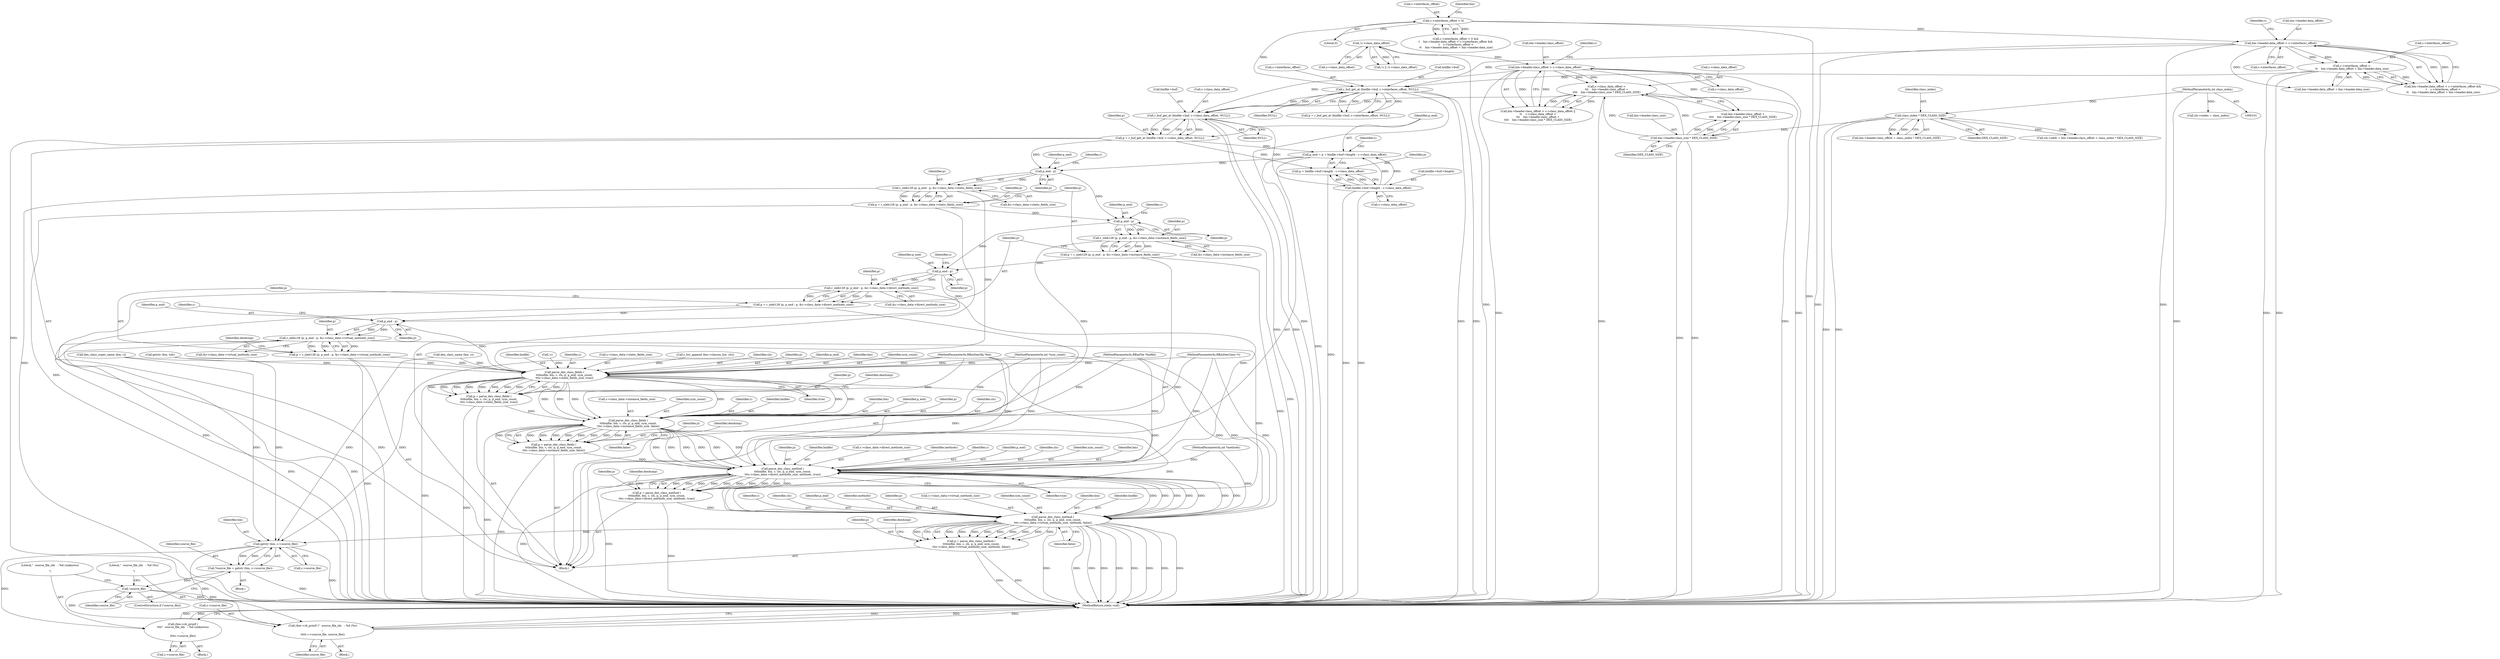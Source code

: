 digraph "0_radare2_1ea23bd6040441a21fbcfba69dce9a01af03f989@pointer" {
"1000401" [label="(Call,r_buf_get_at (binfile->buf, c->class_data_offset, NULL))"];
"1000273" [label="(Call,r_buf_get_at (binfile->buf, c->interfaces_offset, NULL))"];
"1000246" [label="(Call,bin->header.data_offset < c->interfaces_offset)"];
"1000240" [label="(Call,c->interfaces_offset > 0)"];
"1000255" [label="(Call,c->interfaces_offset <\n \t\t    bin->header.data_offset + bin->header.data_size)"];
"1000371" [label="(Call,bin->header.class_offset > c->class_data_offset)"];
"1000357" [label="(Call,!c->class_data_offset)"];
"1000380" [label="(Call,c->class_data_offset <\n\t\t\t    bin->header.class_offset +\n\t\t\t\t    bin->header.class_size * DEX_CLASS_SIZE)"];
"1000390" [label="(Call,bin->header.class_size * DEX_CLASS_SIZE)"];
"1000175" [label="(Call,class_index * DEX_CLASS_SIZE)"];
"1000105" [label="(MethodParameterIn,int class_index)"];
"1000399" [label="(Call,p = r_buf_get_at (binfile->buf, c->class_data_offset, NULL))"];
"1000409" [label="(Call,p_end = p + binfile->buf->length - c->class_data_offset)"];
"1000435" [label="(Call,p_end - p)"];
"1000433" [label="(Call,r_uleb128 (p, p_end - p, &c->class_data->static_fields_size))"];
"1000431" [label="(Call,p = r_uleb128 (p, p_end - p, &c->class_data->static_fields_size))"];
"1000448" [label="(Call,p_end - p)"];
"1000446" [label="(Call,r_uleb128 (p, p_end - p, &c->class_data->instance_fields_size))"];
"1000444" [label="(Call,p = r_uleb128 (p, p_end - p, &c->class_data->instance_fields_size))"];
"1000461" [label="(Call,p_end - p)"];
"1000459" [label="(Call,r_uleb128 (p, p_end - p, &c->class_data->direct_methods_size))"];
"1000457" [label="(Call,p = r_uleb128 (p, p_end - p, &c->class_data->direct_methods_size))"];
"1000474" [label="(Call,p_end - p)"];
"1000472" [label="(Call,r_uleb128 (p, p_end - p, &c->class_data->virtual_methods_size))"];
"1000470" [label="(Call,p = r_uleb128 (p, p_end - p, &c->class_data->virtual_methods_size))"];
"1000490" [label="(Call,parse_dex_class_fields (\n\t\t\tbinfile, bin, c, cls, p, p_end, sym_count,\n\t\t\tc->class_data->static_fields_size, true))"];
"1000488" [label="(Call,p = parse_dex_class_fields (\n\t\t\tbinfile, bin, c, cls, p, p_end, sym_count,\n\t\t\tc->class_data->static_fields_size, true))"];
"1000511" [label="(Call,parse_dex_class_fields (\n\t\t\tbinfile, bin, c, cls, p, p_end, sym_count,\n\t\t\tc->class_data->instance_fields_size, false))"];
"1000509" [label="(Call,p = parse_dex_class_fields (\n\t\t\tbinfile, bin, c, cls, p, p_end, sym_count,\n\t\t\tc->class_data->instance_fields_size, false))"];
"1000532" [label="(Call,parse_dex_class_method (\n\t\t\tbinfile, bin, c, cls, p, p_end, sym_count,\n\t\t\tc->class_data->direct_methods_size, methods, true))"];
"1000530" [label="(Call,p = parse_dex_class_method (\n\t\t\tbinfile, bin, c, cls, p, p_end, sym_count,\n\t\t\tc->class_data->direct_methods_size, methods, true))"];
"1000554" [label="(Call,parse_dex_class_method (\n\t\t\tbinfile, bin, c, cls, p, p_end, sym_count,\n\t\t\tc->class_data->virtual_methods_size, methods, false))"];
"1000552" [label="(Call,p = parse_dex_class_method (\n\t\t\tbinfile, bin, c, cls, p, p_end, sym_count,\n\t\t\tc->class_data->virtual_methods_size, methods, false))"];
"1000575" [label="(Call,getstr (bin, c->source_file))"];
"1000573" [label="(Call,*source_file = getstr (bin, c->source_file))"];
"1000581" [label="(Call,!source_file)"];
"1000591" [label="(Call,rbin->cb_printf (\"  source_file_idx   : %d (%s)\n\n\",\n\t\t\t\t\t c->source_file, source_file))"];
"1000584" [label="(Call,rbin->cb_printf (\n\t\t\t\t\"  source_file_idx   : %d (unknown)\n\n\",\n\t\t\t\tc->source_file))"];
"1000411" [label="(Call,p + binfile->buf->length - c->class_data_offset)"];
"1000413" [label="(Call,binfile->buf->length - c->class_data_offset)"];
"1000509" [label="(Call,p = parse_dex_class_fields (\n\t\t\tbinfile, bin, c, cls, p, p_end, sym_count,\n\t\t\tc->class_data->instance_fields_size, false))"];
"1000467" [label="(Identifier,c)"];
"1000445" [label="(Identifier,p)"];
"1000464" [label="(Call,&c->class_data->direct_methods_size)"];
"1000462" [label="(Identifier,p_end)"];
"1000257" [label="(Identifier,c)"];
"1000273" [label="(Call,r_buf_get_at (binfile->buf, c->interfaces_offset, NULL))"];
"1000530" [label="(Call,p = parse_dex_class_method (\n\t\t\tbinfile, bin, c, cls, p, p_end, sym_count,\n\t\t\tc->class_data->direct_methods_size, methods, true))"];
"1000381" [label="(Call,c->class_data_offset)"];
"1000380" [label="(Call,c->class_data_offset <\n\t\t\t    bin->header.class_offset +\n\t\t\t\t    bin->header.class_size * DEX_CLASS_SIZE)"];
"1000498" [label="(Call,c->class_data->static_fields_size)"];
"1000277" [label="(Call,c->interfaces_offset)"];
"1000505" [label="(Identifier,dexdump)"];
"1000210" [label="(Call,r_list_append (bin->classes_list, cls))"];
"1000271" [label="(Call,p = r_buf_get_at (binfile->buf, c->interfaces_offset, NULL))"];
"1000494" [label="(Identifier,cls)"];
"1000390" [label="(Call,bin->header.class_size * DEX_CLASS_SIZE)"];
"1000548" [label="(Identifier,dexdump)"];
"1000591" [label="(Call,rbin->cb_printf (\"  source_file_idx   : %d (%s)\n\n\",\n\t\t\t\t\t c->source_file, source_file))"];
"1000460" [label="(Identifier,p)"];
"1000441" [label="(Identifier,c)"];
"1000511" [label="(Call,parse_dex_class_fields (\n\t\t\tbinfile, bin, c, cls, p, p_end, sym_count,\n\t\t\tc->class_data->instance_fields_size, false))"];
"1000402" [label="(Call,binfile->buf)"];
"1000240" [label="(Call,c->interfaces_offset > 0)"];
"1000410" [label="(Identifier,p_end)"];
"1000573" [label="(Call,*source_file = getstr (bin, c->source_file))"];
"1000461" [label="(Call,p_end - p)"];
"1000592" [label="(Literal,\"  source_file_idx   : %d (%s)\n\n\")"];
"1000470" [label="(Call,p = r_uleb128 (p, p_end - p, &c->class_data->virtual_methods_size))"];
"1000514" [label="(Identifier,c)"];
"1000233" [label="(Call,dex_class_super_name (bin, c))"];
"1000241" [label="(Call,c->interfaces_offset)"];
"1000454" [label="(Identifier,c)"];
"1000537" [label="(Identifier,p)"];
"1000533" [label="(Identifier,binfile)"];
"1000585" [label="(Literal,\"  source_file_idx   : %d (unknown)\n\n\")"];
"1000176" [label="(Identifier,class_index)"];
"1000463" [label="(Identifier,p)"];
"1000510" [label="(Identifier,p)"];
"1000571" [label="(Block,)"];
"1000447" [label="(Identifier,p)"];
"1000431" [label="(Call,p = r_uleb128 (p, p_end - p, &c->class_data->static_fields_size))"];
"1000484" [label="(Identifier,dexdump)"];
"1000581" [label="(Call,!source_file)"];
"1000568" [label="(Identifier,false)"];
"1000512" [label="(Identifier,binfile)"];
"1000126" [label="(Call,dex_class_name (bin, c))"];
"1000503" [label="(Identifier,true)"];
"1000597" [label="(MethodReturn,static void)"];
"1000247" [label="(Call,bin->header.data_offset)"];
"1000495" [label="(Identifier,p)"];
"1000401" [label="(Call,r_buf_get_at (binfile->buf, c->class_data_offset, NULL))"];
"1000473" [label="(Identifier,p)"];
"1000593" [label="(Call,c->source_file)"];
"1000177" [label="(Identifier,DEX_CLASS_SIZE)"];
"1000446" [label="(Call,r_uleb128 (p, p_end - p, &c->class_data->instance_fields_size))"];
"1000252" [label="(Call,c->interfaces_offset)"];
"1000371" [label="(Call,bin->header.class_offset > c->class_data_offset)"];
"1000256" [label="(Call,c->interfaces_offset)"];
"1000513" [label="(Identifier,bin)"];
"1000496" [label="(Identifier,p_end)"];
"1000458" [label="(Identifier,p)"];
"1000414" [label="(Call,binfile->buf->length)"];
"1000432" [label="(Identifier,p)"];
"1000596" [label="(Identifier,source_file)"];
"1000546" [label="(Identifier,true)"];
"1000457" [label="(Call,p = r_uleb128 (p, p_end - p, &c->class_data->direct_methods_size))"];
"1000160" [label="(Call,cls->index = class_index)"];
"1000169" [label="(Call,bin->header.class_offset + class_index * DEX_CLASS_SIZE)"];
"1000492" [label="(Identifier,bin)"];
"1000575" [label="(Call,getstr (bin, c->source_file))"];
"1000477" [label="(Call,&c->class_data->virtual_methods_size)"];
"1000488" [label="(Call,p = parse_dex_class_fields (\n\t\t\tbinfile, bin, c, cls, p, p_end, sym_count,\n\t\t\tc->class_data->static_fields_size, true))"];
"1000245" [label="(Call,bin->header.data_offset < c->interfaces_offset &&\n \t    c->interfaces_offset <\n \t\t    bin->header.data_offset + bin->header.data_size)"];
"1000557" [label="(Identifier,c)"];
"1000489" [label="(Identifier,p)"];
"1000433" [label="(Call,r_uleb128 (p, p_end - p, &c->class_data->static_fields_size))"];
"1000451" [label="(Call,&c->class_data->instance_fields_size)"];
"1000102" [label="(MethodParameterIn,RBinFile *binfile)"];
"1000244" [label="(Literal,0)"];
"1000400" [label="(Identifier,p)"];
"1000438" [label="(Call,&c->class_data->static_fields_size)"];
"1000558" [label="(Identifier,cls)"];
"1000405" [label="(Call,c->class_data_offset)"];
"1000436" [label="(Identifier,p_end)"];
"1000444" [label="(Call,p = r_uleb128 (p, p_end - p, &c->class_data->instance_fields_size))"];
"1000497" [label="(Identifier,sym_count)"];
"1000175" [label="(Call,class_index * DEX_CLASS_SIZE)"];
"1000370" [label="(Call,bin->header.class_offset > c->class_data_offset ||\n\t\t    c->class_data_offset <\n\t\t\t    bin->header.class_offset +\n\t\t\t\t    bin->header.class_size * DEX_CLASS_SIZE)"];
"1000437" [label="(Identifier,p)"];
"1000490" [label="(Call,parse_dex_class_fields (\n\t\t\tbinfile, bin, c, cls, p, p_end, sym_count,\n\t\t\tc->class_data->static_fields_size, true))"];
"1000586" [label="(Call,c->source_file)"];
"1000491" [label="(Identifier,binfile)"];
"1000475" [label="(Identifier,p_end)"];
"1000540" [label="(Call,c->class_data->direct_methods_size)"];
"1000372" [label="(Call,bin->header.class_offset)"];
"1000531" [label="(Identifier,p)"];
"1000249" [label="(Identifier,bin)"];
"1000448" [label="(Call,p_end - p)"];
"1000517" [label="(Identifier,p_end)"];
"1000545" [label="(Identifier,methods)"];
"1000553" [label="(Identifier,p)"];
"1000104" [label="(MethodParameterIn,RBinDexClass *c)"];
"1000535" [label="(Identifier,c)"];
"1000574" [label="(Identifier,source_file)"];
"1000474" [label="(Call,p_end - p)"];
"1000480" [label="(Identifier,c)"];
"1000538" [label="(Identifier,p_end)"];
"1000536" [label="(Identifier,cls)"];
"1000449" [label="(Identifier,p_end)"];
"1000354" [label="(Call,!c || !c->class_data_offset)"];
"1000409" [label="(Call,p_end = p + binfile->buf->length - c->class_data_offset)"];
"1000554" [label="(Call,parse_dex_class_method (\n\t\t\tbinfile, bin, c, cls, p, p_end, sym_count,\n\t\t\tc->class_data->virtual_methods_size, methods, false))"];
"1000107" [label="(MethodParameterIn,int *sym_count)"];
"1000539" [label="(Identifier,sym_count)"];
"1000560" [label="(Identifier,p_end)"];
"1000567" [label="(Identifier,methods)"];
"1000532" [label="(Call,parse_dex_class_method (\n\t\t\tbinfile, bin, c, cls, p, p_end, sym_count,\n\t\t\tc->class_data->direct_methods_size, methods, true))"];
"1000103" [label="(MethodParameterIn,RBinDexObj *bin)"];
"1000106" [label="(MethodParameterIn,int *methods)"];
"1000476" [label="(Identifier,p)"];
"1000358" [label="(Call,c->class_data_offset)"];
"1000368" [label="(Block,)"];
"1000408" [label="(Identifier,NULL)"];
"1000280" [label="(Identifier,NULL)"];
"1000274" [label="(Call,binfile->buf)"];
"1000516" [label="(Identifier,p)"];
"1000524" [label="(Identifier,false)"];
"1000105" [label="(MethodParameterIn,int class_index)"];
"1000259" [label="(Call,bin->header.data_offset + bin->header.data_size)"];
"1000384" [label="(Call,bin->header.class_offset +\n\t\t\t\t    bin->header.class_size * DEX_CLASS_SIZE)"];
"1000515" [label="(Identifier,cls)"];
"1000519" [label="(Call,c->class_data->instance_fields_size)"];
"1000582" [label="(Identifier,source_file)"];
"1000382" [label="(Identifier,c)"];
"1000413" [label="(Call,binfile->buf->length - c->class_data_offset)"];
"1000559" [label="(Identifier,p)"];
"1000355" [label="(Call,!c)"];
"1000562" [label="(Call,c->class_data->virtual_methods_size)"];
"1000526" [label="(Identifier,dexdump)"];
"1000570" [label="(Identifier,dexdump)"];
"1000246" [label="(Call,bin->header.data_offset < c->interfaces_offset)"];
"1000411" [label="(Call,p + binfile->buf->length - c->class_data_offset)"];
"1000552" [label="(Call,p = parse_dex_class_method (\n\t\t\tbinfile, bin, c, cls, p, p_end, sym_count,\n\t\t\tc->class_data->virtual_methods_size, methods, false))"];
"1000424" [label="(Identifier,c)"];
"1000577" [label="(Call,c->source_file)"];
"1000576" [label="(Identifier,bin)"];
"1000584" [label="(Call,rbin->cb_printf (\n\t\t\t\t\"  source_file_idx   : %d (unknown)\n\n\",\n\t\t\t\tc->source_file))"];
"1000518" [label="(Identifier,sym_count)"];
"1000165" [label="(Call,cls->addr = bin->header.class_offset + class_index * DEX_CLASS_SIZE)"];
"1000471" [label="(Identifier,p)"];
"1000391" [label="(Call,bin->header.class_size)"];
"1000561" [label="(Identifier,sym_count)"];
"1000419" [label="(Call,c->class_data_offset)"];
"1000396" [label="(Identifier,DEX_CLASS_SIZE)"];
"1000472" [label="(Call,r_uleb128 (p, p_end - p, &c->class_data->virtual_methods_size))"];
"1000556" [label="(Identifier,bin)"];
"1000377" [label="(Call,c->class_data_offset)"];
"1000255" [label="(Call,c->interfaces_offset <\n \t\t    bin->header.data_offset + bin->header.data_size)"];
"1000580" [label="(ControlStructure,if (!source_file))"];
"1000350" [label="(Call,getstr (bin, tid))"];
"1000493" [label="(Identifier,c)"];
"1000399" [label="(Call,p = r_buf_get_at (binfile->buf, c->class_data_offset, NULL))"];
"1000434" [label="(Identifier,p)"];
"1000450" [label="(Identifier,p)"];
"1000412" [label="(Identifier,p)"];
"1000357" [label="(Call,!c->class_data_offset)"];
"1000459" [label="(Call,r_uleb128 (p, p_end - p, &c->class_data->direct_methods_size))"];
"1000534" [label="(Identifier,bin)"];
"1000435" [label="(Call,p_end - p)"];
"1000583" [label="(Block,)"];
"1000239" [label="(Call,c->interfaces_offset > 0 &&\n\t    bin->header.data_offset < c->interfaces_offset &&\n \t    c->interfaces_offset <\n \t\t    bin->header.data_offset + bin->header.data_size)"];
"1000590" [label="(Block,)"];
"1000555" [label="(Identifier,binfile)"];
"1000401" -> "1000399"  [label="AST: "];
"1000401" -> "1000408"  [label="CFG: "];
"1000402" -> "1000401"  [label="AST: "];
"1000405" -> "1000401"  [label="AST: "];
"1000408" -> "1000401"  [label="AST: "];
"1000399" -> "1000401"  [label="CFG: "];
"1000401" -> "1000597"  [label="DDG: "];
"1000401" -> "1000597"  [label="DDG: "];
"1000401" -> "1000399"  [label="DDG: "];
"1000401" -> "1000399"  [label="DDG: "];
"1000401" -> "1000399"  [label="DDG: "];
"1000273" -> "1000401"  [label="DDG: "];
"1000273" -> "1000401"  [label="DDG: "];
"1000371" -> "1000401"  [label="DDG: "];
"1000380" -> "1000401"  [label="DDG: "];
"1000401" -> "1000413"  [label="DDG: "];
"1000273" -> "1000271"  [label="AST: "];
"1000273" -> "1000280"  [label="CFG: "];
"1000274" -> "1000273"  [label="AST: "];
"1000277" -> "1000273"  [label="AST: "];
"1000280" -> "1000273"  [label="AST: "];
"1000271" -> "1000273"  [label="CFG: "];
"1000273" -> "1000597"  [label="DDG: "];
"1000273" -> "1000597"  [label="DDG: "];
"1000273" -> "1000597"  [label="DDG: "];
"1000273" -> "1000271"  [label="DDG: "];
"1000273" -> "1000271"  [label="DDG: "];
"1000273" -> "1000271"  [label="DDG: "];
"1000246" -> "1000273"  [label="DDG: "];
"1000255" -> "1000273"  [label="DDG: "];
"1000240" -> "1000273"  [label="DDG: "];
"1000246" -> "1000245"  [label="AST: "];
"1000246" -> "1000252"  [label="CFG: "];
"1000247" -> "1000246"  [label="AST: "];
"1000252" -> "1000246"  [label="AST: "];
"1000257" -> "1000246"  [label="CFG: "];
"1000245" -> "1000246"  [label="CFG: "];
"1000246" -> "1000597"  [label="DDG: "];
"1000246" -> "1000597"  [label="DDG: "];
"1000246" -> "1000245"  [label="DDG: "];
"1000246" -> "1000245"  [label="DDG: "];
"1000240" -> "1000246"  [label="DDG: "];
"1000246" -> "1000255"  [label="DDG: "];
"1000246" -> "1000255"  [label="DDG: "];
"1000246" -> "1000259"  [label="DDG: "];
"1000240" -> "1000239"  [label="AST: "];
"1000240" -> "1000244"  [label="CFG: "];
"1000241" -> "1000240"  [label="AST: "];
"1000244" -> "1000240"  [label="AST: "];
"1000249" -> "1000240"  [label="CFG: "];
"1000239" -> "1000240"  [label="CFG: "];
"1000240" -> "1000597"  [label="DDG: "];
"1000240" -> "1000239"  [label="DDG: "];
"1000240" -> "1000239"  [label="DDG: "];
"1000255" -> "1000245"  [label="AST: "];
"1000255" -> "1000259"  [label="CFG: "];
"1000256" -> "1000255"  [label="AST: "];
"1000259" -> "1000255"  [label="AST: "];
"1000245" -> "1000255"  [label="CFG: "];
"1000255" -> "1000597"  [label="DDG: "];
"1000255" -> "1000597"  [label="DDG: "];
"1000255" -> "1000245"  [label="DDG: "];
"1000255" -> "1000245"  [label="DDG: "];
"1000371" -> "1000370"  [label="AST: "];
"1000371" -> "1000377"  [label="CFG: "];
"1000372" -> "1000371"  [label="AST: "];
"1000377" -> "1000371"  [label="AST: "];
"1000382" -> "1000371"  [label="CFG: "];
"1000370" -> "1000371"  [label="CFG: "];
"1000371" -> "1000597"  [label="DDG: "];
"1000371" -> "1000597"  [label="DDG: "];
"1000371" -> "1000370"  [label="DDG: "];
"1000371" -> "1000370"  [label="DDG: "];
"1000357" -> "1000371"  [label="DDG: "];
"1000371" -> "1000380"  [label="DDG: "];
"1000371" -> "1000380"  [label="DDG: "];
"1000371" -> "1000384"  [label="DDG: "];
"1000357" -> "1000354"  [label="AST: "];
"1000357" -> "1000358"  [label="CFG: "];
"1000358" -> "1000357"  [label="AST: "];
"1000354" -> "1000357"  [label="CFG: "];
"1000357" -> "1000597"  [label="DDG: "];
"1000357" -> "1000354"  [label="DDG: "];
"1000380" -> "1000370"  [label="AST: "];
"1000380" -> "1000384"  [label="CFG: "];
"1000381" -> "1000380"  [label="AST: "];
"1000384" -> "1000380"  [label="AST: "];
"1000370" -> "1000380"  [label="CFG: "];
"1000380" -> "1000597"  [label="DDG: "];
"1000380" -> "1000597"  [label="DDG: "];
"1000380" -> "1000370"  [label="DDG: "];
"1000380" -> "1000370"  [label="DDG: "];
"1000390" -> "1000380"  [label="DDG: "];
"1000390" -> "1000380"  [label="DDG: "];
"1000390" -> "1000384"  [label="AST: "];
"1000390" -> "1000396"  [label="CFG: "];
"1000391" -> "1000390"  [label="AST: "];
"1000396" -> "1000390"  [label="AST: "];
"1000384" -> "1000390"  [label="CFG: "];
"1000390" -> "1000597"  [label="DDG: "];
"1000390" -> "1000597"  [label="DDG: "];
"1000390" -> "1000384"  [label="DDG: "];
"1000390" -> "1000384"  [label="DDG: "];
"1000175" -> "1000390"  [label="DDG: "];
"1000175" -> "1000169"  [label="AST: "];
"1000175" -> "1000177"  [label="CFG: "];
"1000176" -> "1000175"  [label="AST: "];
"1000177" -> "1000175"  [label="AST: "];
"1000169" -> "1000175"  [label="CFG: "];
"1000175" -> "1000597"  [label="DDG: "];
"1000175" -> "1000597"  [label="DDG: "];
"1000175" -> "1000165"  [label="DDG: "];
"1000175" -> "1000165"  [label="DDG: "];
"1000175" -> "1000169"  [label="DDG: "];
"1000175" -> "1000169"  [label="DDG: "];
"1000105" -> "1000175"  [label="DDG: "];
"1000105" -> "1000101"  [label="AST: "];
"1000105" -> "1000597"  [label="DDG: "];
"1000105" -> "1000160"  [label="DDG: "];
"1000399" -> "1000368"  [label="AST: "];
"1000400" -> "1000399"  [label="AST: "];
"1000410" -> "1000399"  [label="CFG: "];
"1000399" -> "1000597"  [label="DDG: "];
"1000399" -> "1000409"  [label="DDG: "];
"1000399" -> "1000411"  [label="DDG: "];
"1000399" -> "1000435"  [label="DDG: "];
"1000409" -> "1000368"  [label="AST: "];
"1000409" -> "1000411"  [label="CFG: "];
"1000410" -> "1000409"  [label="AST: "];
"1000411" -> "1000409"  [label="AST: "];
"1000424" -> "1000409"  [label="CFG: "];
"1000409" -> "1000597"  [label="DDG: "];
"1000413" -> "1000409"  [label="DDG: "];
"1000413" -> "1000409"  [label="DDG: "];
"1000409" -> "1000435"  [label="DDG: "];
"1000435" -> "1000433"  [label="AST: "];
"1000435" -> "1000437"  [label="CFG: "];
"1000436" -> "1000435"  [label="AST: "];
"1000437" -> "1000435"  [label="AST: "];
"1000441" -> "1000435"  [label="CFG: "];
"1000435" -> "1000433"  [label="DDG: "];
"1000435" -> "1000433"  [label="DDG: "];
"1000435" -> "1000448"  [label="DDG: "];
"1000433" -> "1000431"  [label="AST: "];
"1000433" -> "1000438"  [label="CFG: "];
"1000434" -> "1000433"  [label="AST: "];
"1000438" -> "1000433"  [label="AST: "];
"1000431" -> "1000433"  [label="CFG: "];
"1000433" -> "1000597"  [label="DDG: "];
"1000433" -> "1000431"  [label="DDG: "];
"1000433" -> "1000431"  [label="DDG: "];
"1000433" -> "1000431"  [label="DDG: "];
"1000433" -> "1000490"  [label="DDG: "];
"1000431" -> "1000368"  [label="AST: "];
"1000432" -> "1000431"  [label="AST: "];
"1000445" -> "1000431"  [label="CFG: "];
"1000431" -> "1000597"  [label="DDG: "];
"1000431" -> "1000448"  [label="DDG: "];
"1000448" -> "1000446"  [label="AST: "];
"1000448" -> "1000450"  [label="CFG: "];
"1000449" -> "1000448"  [label="AST: "];
"1000450" -> "1000448"  [label="AST: "];
"1000454" -> "1000448"  [label="CFG: "];
"1000448" -> "1000446"  [label="DDG: "];
"1000448" -> "1000446"  [label="DDG: "];
"1000448" -> "1000461"  [label="DDG: "];
"1000446" -> "1000444"  [label="AST: "];
"1000446" -> "1000451"  [label="CFG: "];
"1000447" -> "1000446"  [label="AST: "];
"1000451" -> "1000446"  [label="AST: "];
"1000444" -> "1000446"  [label="CFG: "];
"1000446" -> "1000597"  [label="DDG: "];
"1000446" -> "1000444"  [label="DDG: "];
"1000446" -> "1000444"  [label="DDG: "];
"1000446" -> "1000444"  [label="DDG: "];
"1000446" -> "1000511"  [label="DDG: "];
"1000444" -> "1000368"  [label="AST: "];
"1000445" -> "1000444"  [label="AST: "];
"1000458" -> "1000444"  [label="CFG: "];
"1000444" -> "1000597"  [label="DDG: "];
"1000444" -> "1000461"  [label="DDG: "];
"1000461" -> "1000459"  [label="AST: "];
"1000461" -> "1000463"  [label="CFG: "];
"1000462" -> "1000461"  [label="AST: "];
"1000463" -> "1000461"  [label="AST: "];
"1000467" -> "1000461"  [label="CFG: "];
"1000461" -> "1000459"  [label="DDG: "];
"1000461" -> "1000459"  [label="DDG: "];
"1000461" -> "1000474"  [label="DDG: "];
"1000459" -> "1000457"  [label="AST: "];
"1000459" -> "1000464"  [label="CFG: "];
"1000460" -> "1000459"  [label="AST: "];
"1000464" -> "1000459"  [label="AST: "];
"1000457" -> "1000459"  [label="CFG: "];
"1000459" -> "1000597"  [label="DDG: "];
"1000459" -> "1000457"  [label="DDG: "];
"1000459" -> "1000457"  [label="DDG: "];
"1000459" -> "1000457"  [label="DDG: "];
"1000459" -> "1000532"  [label="DDG: "];
"1000457" -> "1000368"  [label="AST: "];
"1000458" -> "1000457"  [label="AST: "];
"1000471" -> "1000457"  [label="CFG: "];
"1000457" -> "1000597"  [label="DDG: "];
"1000457" -> "1000474"  [label="DDG: "];
"1000474" -> "1000472"  [label="AST: "];
"1000474" -> "1000476"  [label="CFG: "];
"1000475" -> "1000474"  [label="AST: "];
"1000476" -> "1000474"  [label="AST: "];
"1000480" -> "1000474"  [label="CFG: "];
"1000474" -> "1000472"  [label="DDG: "];
"1000474" -> "1000472"  [label="DDG: "];
"1000474" -> "1000490"  [label="DDG: "];
"1000472" -> "1000470"  [label="AST: "];
"1000472" -> "1000477"  [label="CFG: "];
"1000473" -> "1000472"  [label="AST: "];
"1000477" -> "1000472"  [label="AST: "];
"1000470" -> "1000472"  [label="CFG: "];
"1000472" -> "1000597"  [label="DDG: "];
"1000472" -> "1000597"  [label="DDG: "];
"1000472" -> "1000470"  [label="DDG: "];
"1000472" -> "1000470"  [label="DDG: "];
"1000472" -> "1000470"  [label="DDG: "];
"1000472" -> "1000554"  [label="DDG: "];
"1000470" -> "1000368"  [label="AST: "];
"1000471" -> "1000470"  [label="AST: "];
"1000484" -> "1000470"  [label="CFG: "];
"1000470" -> "1000597"  [label="DDG: "];
"1000470" -> "1000490"  [label="DDG: "];
"1000490" -> "1000488"  [label="AST: "];
"1000490" -> "1000503"  [label="CFG: "];
"1000491" -> "1000490"  [label="AST: "];
"1000492" -> "1000490"  [label="AST: "];
"1000493" -> "1000490"  [label="AST: "];
"1000494" -> "1000490"  [label="AST: "];
"1000495" -> "1000490"  [label="AST: "];
"1000496" -> "1000490"  [label="AST: "];
"1000497" -> "1000490"  [label="AST: "];
"1000498" -> "1000490"  [label="AST: "];
"1000503" -> "1000490"  [label="AST: "];
"1000488" -> "1000490"  [label="CFG: "];
"1000490" -> "1000597"  [label="DDG: "];
"1000490" -> "1000488"  [label="DDG: "];
"1000490" -> "1000488"  [label="DDG: "];
"1000490" -> "1000488"  [label="DDG: "];
"1000490" -> "1000488"  [label="DDG: "];
"1000490" -> "1000488"  [label="DDG: "];
"1000490" -> "1000488"  [label="DDG: "];
"1000490" -> "1000488"  [label="DDG: "];
"1000490" -> "1000488"  [label="DDG: "];
"1000490" -> "1000488"  [label="DDG: "];
"1000102" -> "1000490"  [label="DDG: "];
"1000350" -> "1000490"  [label="DDG: "];
"1000126" -> "1000490"  [label="DDG: "];
"1000233" -> "1000490"  [label="DDG: "];
"1000103" -> "1000490"  [label="DDG: "];
"1000355" -> "1000490"  [label="DDG: "];
"1000104" -> "1000490"  [label="DDG: "];
"1000210" -> "1000490"  [label="DDG: "];
"1000107" -> "1000490"  [label="DDG: "];
"1000490" -> "1000511"  [label="DDG: "];
"1000490" -> "1000511"  [label="DDG: "];
"1000490" -> "1000511"  [label="DDG: "];
"1000490" -> "1000511"  [label="DDG: "];
"1000490" -> "1000511"  [label="DDG: "];
"1000490" -> "1000511"  [label="DDG: "];
"1000490" -> "1000532"  [label="DDG: "];
"1000488" -> "1000368"  [label="AST: "];
"1000489" -> "1000488"  [label="AST: "];
"1000505" -> "1000488"  [label="CFG: "];
"1000488" -> "1000597"  [label="DDG: "];
"1000488" -> "1000511"  [label="DDG: "];
"1000511" -> "1000509"  [label="AST: "];
"1000511" -> "1000524"  [label="CFG: "];
"1000512" -> "1000511"  [label="AST: "];
"1000513" -> "1000511"  [label="AST: "];
"1000514" -> "1000511"  [label="AST: "];
"1000515" -> "1000511"  [label="AST: "];
"1000516" -> "1000511"  [label="AST: "];
"1000517" -> "1000511"  [label="AST: "];
"1000518" -> "1000511"  [label="AST: "];
"1000519" -> "1000511"  [label="AST: "];
"1000524" -> "1000511"  [label="AST: "];
"1000509" -> "1000511"  [label="CFG: "];
"1000511" -> "1000597"  [label="DDG: "];
"1000511" -> "1000509"  [label="DDG: "];
"1000511" -> "1000509"  [label="DDG: "];
"1000511" -> "1000509"  [label="DDG: "];
"1000511" -> "1000509"  [label="DDG: "];
"1000511" -> "1000509"  [label="DDG: "];
"1000511" -> "1000509"  [label="DDG: "];
"1000511" -> "1000509"  [label="DDG: "];
"1000511" -> "1000509"  [label="DDG: "];
"1000511" -> "1000509"  [label="DDG: "];
"1000102" -> "1000511"  [label="DDG: "];
"1000103" -> "1000511"  [label="DDG: "];
"1000104" -> "1000511"  [label="DDG: "];
"1000107" -> "1000511"  [label="DDG: "];
"1000511" -> "1000532"  [label="DDG: "];
"1000511" -> "1000532"  [label="DDG: "];
"1000511" -> "1000532"  [label="DDG: "];
"1000511" -> "1000532"  [label="DDG: "];
"1000511" -> "1000532"  [label="DDG: "];
"1000511" -> "1000532"  [label="DDG: "];
"1000511" -> "1000554"  [label="DDG: "];
"1000509" -> "1000368"  [label="AST: "];
"1000510" -> "1000509"  [label="AST: "];
"1000526" -> "1000509"  [label="CFG: "];
"1000509" -> "1000597"  [label="DDG: "];
"1000509" -> "1000532"  [label="DDG: "];
"1000532" -> "1000530"  [label="AST: "];
"1000532" -> "1000546"  [label="CFG: "];
"1000533" -> "1000532"  [label="AST: "];
"1000534" -> "1000532"  [label="AST: "];
"1000535" -> "1000532"  [label="AST: "];
"1000536" -> "1000532"  [label="AST: "];
"1000537" -> "1000532"  [label="AST: "];
"1000538" -> "1000532"  [label="AST: "];
"1000539" -> "1000532"  [label="AST: "];
"1000540" -> "1000532"  [label="AST: "];
"1000545" -> "1000532"  [label="AST: "];
"1000546" -> "1000532"  [label="AST: "];
"1000530" -> "1000532"  [label="CFG: "];
"1000532" -> "1000597"  [label="DDG: "];
"1000532" -> "1000597"  [label="DDG: "];
"1000532" -> "1000530"  [label="DDG: "];
"1000532" -> "1000530"  [label="DDG: "];
"1000532" -> "1000530"  [label="DDG: "];
"1000532" -> "1000530"  [label="DDG: "];
"1000532" -> "1000530"  [label="DDG: "];
"1000532" -> "1000530"  [label="DDG: "];
"1000532" -> "1000530"  [label="DDG: "];
"1000532" -> "1000530"  [label="DDG: "];
"1000532" -> "1000530"  [label="DDG: "];
"1000532" -> "1000530"  [label="DDG: "];
"1000102" -> "1000532"  [label="DDG: "];
"1000103" -> "1000532"  [label="DDG: "];
"1000104" -> "1000532"  [label="DDG: "];
"1000107" -> "1000532"  [label="DDG: "];
"1000106" -> "1000532"  [label="DDG: "];
"1000532" -> "1000554"  [label="DDG: "];
"1000532" -> "1000554"  [label="DDG: "];
"1000532" -> "1000554"  [label="DDG: "];
"1000532" -> "1000554"  [label="DDG: "];
"1000532" -> "1000554"  [label="DDG: "];
"1000532" -> "1000554"  [label="DDG: "];
"1000532" -> "1000554"  [label="DDG: "];
"1000530" -> "1000368"  [label="AST: "];
"1000531" -> "1000530"  [label="AST: "];
"1000548" -> "1000530"  [label="CFG: "];
"1000530" -> "1000597"  [label="DDG: "];
"1000530" -> "1000554"  [label="DDG: "];
"1000554" -> "1000552"  [label="AST: "];
"1000554" -> "1000568"  [label="CFG: "];
"1000555" -> "1000554"  [label="AST: "];
"1000556" -> "1000554"  [label="AST: "];
"1000557" -> "1000554"  [label="AST: "];
"1000558" -> "1000554"  [label="AST: "];
"1000559" -> "1000554"  [label="AST: "];
"1000560" -> "1000554"  [label="AST: "];
"1000561" -> "1000554"  [label="AST: "];
"1000562" -> "1000554"  [label="AST: "];
"1000567" -> "1000554"  [label="AST: "];
"1000568" -> "1000554"  [label="AST: "];
"1000552" -> "1000554"  [label="CFG: "];
"1000554" -> "1000597"  [label="DDG: "];
"1000554" -> "1000597"  [label="DDG: "];
"1000554" -> "1000597"  [label="DDG: "];
"1000554" -> "1000597"  [label="DDG: "];
"1000554" -> "1000597"  [label="DDG: "];
"1000554" -> "1000597"  [label="DDG: "];
"1000554" -> "1000597"  [label="DDG: "];
"1000554" -> "1000597"  [label="DDG: "];
"1000554" -> "1000597"  [label="DDG: "];
"1000554" -> "1000552"  [label="DDG: "];
"1000554" -> "1000552"  [label="DDG: "];
"1000554" -> "1000552"  [label="DDG: "];
"1000554" -> "1000552"  [label="DDG: "];
"1000554" -> "1000552"  [label="DDG: "];
"1000554" -> "1000552"  [label="DDG: "];
"1000554" -> "1000552"  [label="DDG: "];
"1000554" -> "1000552"  [label="DDG: "];
"1000554" -> "1000552"  [label="DDG: "];
"1000554" -> "1000552"  [label="DDG: "];
"1000102" -> "1000554"  [label="DDG: "];
"1000103" -> "1000554"  [label="DDG: "];
"1000104" -> "1000554"  [label="DDG: "];
"1000107" -> "1000554"  [label="DDG: "];
"1000106" -> "1000554"  [label="DDG: "];
"1000554" -> "1000575"  [label="DDG: "];
"1000552" -> "1000368"  [label="AST: "];
"1000553" -> "1000552"  [label="AST: "];
"1000570" -> "1000552"  [label="CFG: "];
"1000552" -> "1000597"  [label="DDG: "];
"1000552" -> "1000597"  [label="DDG: "];
"1000575" -> "1000573"  [label="AST: "];
"1000575" -> "1000577"  [label="CFG: "];
"1000576" -> "1000575"  [label="AST: "];
"1000577" -> "1000575"  [label="AST: "];
"1000573" -> "1000575"  [label="CFG: "];
"1000575" -> "1000597"  [label="DDG: "];
"1000575" -> "1000573"  [label="DDG: "];
"1000575" -> "1000573"  [label="DDG: "];
"1000350" -> "1000575"  [label="DDG: "];
"1000126" -> "1000575"  [label="DDG: "];
"1000233" -> "1000575"  [label="DDG: "];
"1000103" -> "1000575"  [label="DDG: "];
"1000575" -> "1000584"  [label="DDG: "];
"1000575" -> "1000591"  [label="DDG: "];
"1000573" -> "1000571"  [label="AST: "];
"1000574" -> "1000573"  [label="AST: "];
"1000582" -> "1000573"  [label="CFG: "];
"1000573" -> "1000597"  [label="DDG: "];
"1000573" -> "1000581"  [label="DDG: "];
"1000581" -> "1000580"  [label="AST: "];
"1000581" -> "1000582"  [label="CFG: "];
"1000582" -> "1000581"  [label="AST: "];
"1000585" -> "1000581"  [label="CFG: "];
"1000592" -> "1000581"  [label="CFG: "];
"1000581" -> "1000597"  [label="DDG: "];
"1000581" -> "1000597"  [label="DDG: "];
"1000581" -> "1000591"  [label="DDG: "];
"1000591" -> "1000590"  [label="AST: "];
"1000591" -> "1000596"  [label="CFG: "];
"1000592" -> "1000591"  [label="AST: "];
"1000593" -> "1000591"  [label="AST: "];
"1000596" -> "1000591"  [label="AST: "];
"1000597" -> "1000591"  [label="CFG: "];
"1000591" -> "1000597"  [label="DDG: "];
"1000591" -> "1000597"  [label="DDG: "];
"1000591" -> "1000597"  [label="DDG: "];
"1000584" -> "1000583"  [label="AST: "];
"1000584" -> "1000586"  [label="CFG: "];
"1000585" -> "1000584"  [label="AST: "];
"1000586" -> "1000584"  [label="AST: "];
"1000597" -> "1000584"  [label="CFG: "];
"1000584" -> "1000597"  [label="DDG: "];
"1000584" -> "1000597"  [label="DDG: "];
"1000411" -> "1000413"  [label="CFG: "];
"1000412" -> "1000411"  [label="AST: "];
"1000413" -> "1000411"  [label="AST: "];
"1000411" -> "1000597"  [label="DDG: "];
"1000413" -> "1000411"  [label="DDG: "];
"1000413" -> "1000411"  [label="DDG: "];
"1000413" -> "1000419"  [label="CFG: "];
"1000414" -> "1000413"  [label="AST: "];
"1000419" -> "1000413"  [label="AST: "];
"1000413" -> "1000597"  [label="DDG: "];
"1000413" -> "1000597"  [label="DDG: "];
}
